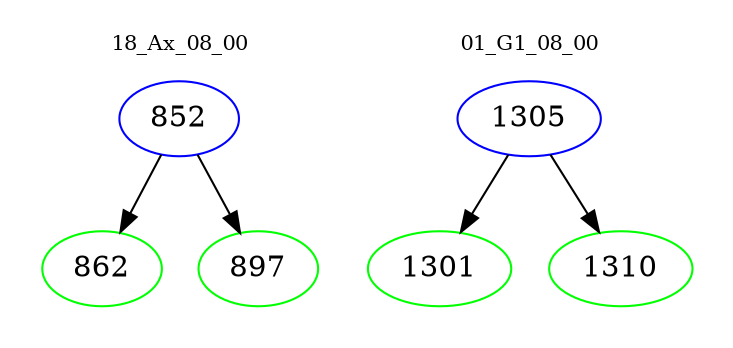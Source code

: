 digraph{
subgraph cluster_0 {
color = white
label = "18_Ax_08_00";
fontsize=10;
T0_852 [label="852", color="blue"]
T0_852 -> T0_862 [color="black"]
T0_862 [label="862", color="green"]
T0_852 -> T0_897 [color="black"]
T0_897 [label="897", color="green"]
}
subgraph cluster_1 {
color = white
label = "01_G1_08_00";
fontsize=10;
T1_1305 [label="1305", color="blue"]
T1_1305 -> T1_1301 [color="black"]
T1_1301 [label="1301", color="green"]
T1_1305 -> T1_1310 [color="black"]
T1_1310 [label="1310", color="green"]
}
}
